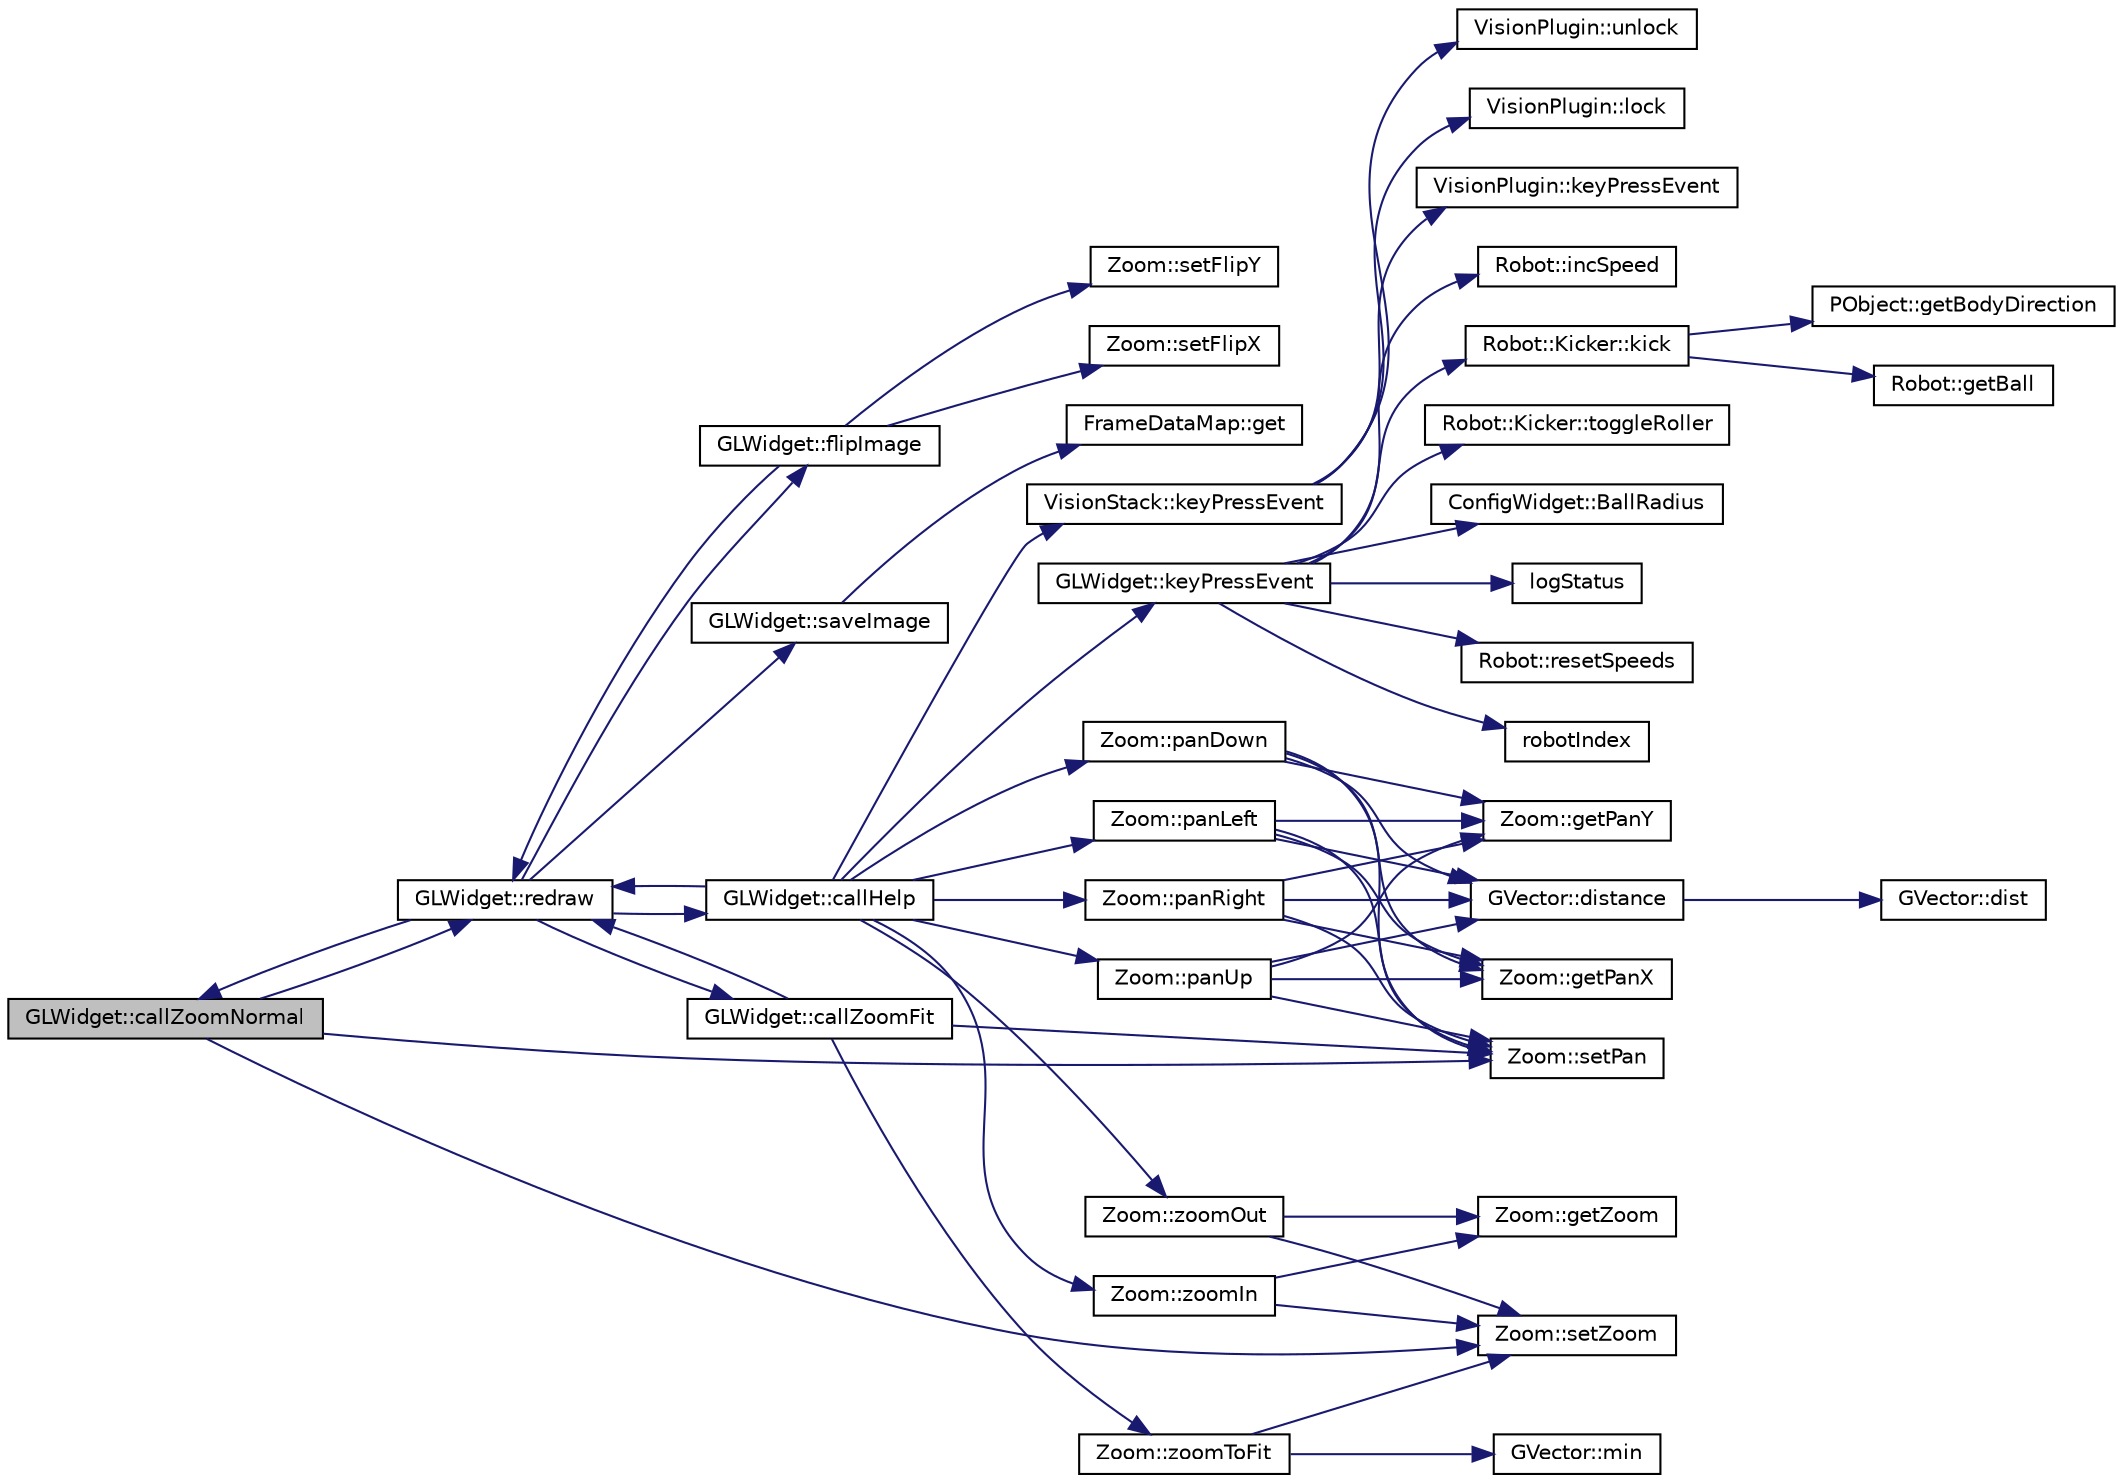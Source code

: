 digraph "GLWidget::callZoomNormal"
{
 // INTERACTIVE_SVG=YES
  edge [fontname="Helvetica",fontsize="10",labelfontname="Helvetica",labelfontsize="10"];
  node [fontname="Helvetica",fontsize="10",shape=record];
  rankdir="LR";
  Node1 [label="GLWidget::callZoomNormal",height=0.2,width=0.4,color="black", fillcolor="grey75", style="filled", fontcolor="black"];
  Node1 -> Node2 [color="midnightblue",fontsize="10",style="solid",fontname="Helvetica"];
  Node2 [label="GLWidget::redraw",height=0.2,width=0.4,color="black", fillcolor="white", style="filled",URL="$da/d10/class_g_l_widget.html#a3c2a15e2dc8d00d66892a5419b95c740"];
  Node2 -> Node3 [color="midnightblue",fontsize="10",style="solid",fontname="Helvetica"];
  Node3 [label="GLWidget::flipImage",height=0.2,width=0.4,color="black", fillcolor="white", style="filled",URL="$da/d10/class_g_l_widget.html#aea03d21ab69dc3c2d7ad085c72fa7911"];
  Node3 -> Node4 [color="midnightblue",fontsize="10",style="solid",fontname="Helvetica"];
  Node4 [label="Zoom::setFlipX",height=0.2,width=0.4,color="black", fillcolor="white", style="filled",URL="$d0/dd2/class_zoom.html#ae49316c794d7721ff8b2abc17262b735"];
  Node3 -> Node5 [color="midnightblue",fontsize="10",style="solid",fontname="Helvetica"];
  Node5 [label="Zoom::setFlipY",height=0.2,width=0.4,color="black", fillcolor="white", style="filled",URL="$d0/dd2/class_zoom.html#abe9331f32b9846e2f95381660bbe793e"];
  Node3 -> Node2 [color="midnightblue",fontsize="10",style="solid",fontname="Helvetica"];
  Node2 -> Node1 [color="midnightblue",fontsize="10",style="solid",fontname="Helvetica"];
  Node2 -> Node6 [color="midnightblue",fontsize="10",style="solid",fontname="Helvetica"];
  Node6 [label="GLWidget::callZoomFit",height=0.2,width=0.4,color="black", fillcolor="white", style="filled",URL="$da/d10/class_g_l_widget.html#a0a19fee8dd3793786b5aa32f6febc41f"];
  Node6 -> Node2 [color="midnightblue",fontsize="10",style="solid",fontname="Helvetica"];
  Node6 -> Node7 [color="midnightblue",fontsize="10",style="solid",fontname="Helvetica"];
  Node7 [label="Zoom::setPan",height=0.2,width=0.4,color="black", fillcolor="white", style="filled",URL="$d0/dd2/class_zoom.html#aa38f9217c3d27057ce2d8fdfbc9107a0"];
  Node6 -> Node8 [color="midnightblue",fontsize="10",style="solid",fontname="Helvetica"];
  Node8 [label="Zoom::zoomToFit",height=0.2,width=0.4,color="black", fillcolor="white", style="filled",URL="$d0/dd2/class_zoom.html#a1eca87f7d713bf00d51c2773448be650"];
  Node8 -> Node9 [color="midnightblue",fontsize="10",style="solid",fontname="Helvetica"];
  Node9 [label="Zoom::setZoom",height=0.2,width=0.4,color="black", fillcolor="white", style="filled",URL="$d0/dd2/class_zoom.html#ab9a54366d5187d1559b815601431acd8"];
  Node8 -> Node10 [color="midnightblue",fontsize="10",style="solid",fontname="Helvetica"];
  Node10 [label="GVector::min",height=0.2,width=0.4,color="black", fillcolor="white", style="filled",URL="$d5/da9/namespace_g_vector.html#a79b77964e0a1ea74cc1ca2048991fb73"];
  Node2 -> Node11 [color="midnightblue",fontsize="10",style="solid",fontname="Helvetica"];
  Node11 [label="GLWidget::callHelp",height=0.2,width=0.4,color="black", fillcolor="white", style="filled",URL="$da/d10/class_g_l_widget.html#a7fd6e2670f26ea0d6c2b45e0c5a4a5c0"];
  Node11 -> Node12 [color="midnightblue",fontsize="10",style="solid",fontname="Helvetica"];
  Node12 [label="VisionStack::keyPressEvent",height=0.2,width=0.4,color="black", fillcolor="white", style="filled",URL="$d4/db3/class_vision_stack.html#acfb8735467c31cfa0a0a82d51317b389"];
  Node12 -> Node13 [color="midnightblue",fontsize="10",style="solid",fontname="Helvetica"];
  Node13 [label="VisionPlugin::lock",height=0.2,width=0.4,color="black", fillcolor="white", style="filled",URL="$d8/d1e/class_vision_plugin.html#aa2c1e8154280af786e0a683fc2dacd48"];
  Node12 -> Node14 [color="midnightblue",fontsize="10",style="solid",fontname="Helvetica"];
  Node14 [label="VisionPlugin::keyPressEvent",height=0.2,width=0.4,color="black", fillcolor="white", style="filled",URL="$d8/d1e/class_vision_plugin.html#a60f2f54618f1f8b2831f6ba07f75187b"];
  Node12 -> Node15 [color="midnightblue",fontsize="10",style="solid",fontname="Helvetica"];
  Node15 [label="VisionPlugin::unlock",height=0.2,width=0.4,color="black", fillcolor="white", style="filled",URL="$d8/d1e/class_vision_plugin.html#aad346bc1f6d4ea4930df2f07b9eed6d8"];
  Node11 -> Node16 [color="midnightblue",fontsize="10",style="solid",fontname="Helvetica"];
  Node16 [label="GLWidget::keyPressEvent",height=0.2,width=0.4,color="black", fillcolor="white", style="filled",URL="$da/d10/class_g_l_widget.html#a43dfdc9164dfacb939a173e725651fa9"];
  Node16 -> Node17 [color="midnightblue",fontsize="10",style="solid",fontname="Helvetica"];
  Node17 [label="robotIndex",height=0.2,width=0.4,color="black", fillcolor="white", style="filled",URL="$d4/d4c/sslworld_8h.html#adc28e5d519f95cbce6aed7c31e2053a0"];
  Node16 -> Node18 [color="midnightblue",fontsize="10",style="solid",fontname="Helvetica"];
  Node18 [label="Robot::incSpeed",height=0.2,width=0.4,color="black", fillcolor="white", style="filled",URL="$d4/d84/class_robot.html#afd107984faadc63c0fecc8f3b193dc19"];
  Node16 -> Node19 [color="midnightblue",fontsize="10",style="solid",fontname="Helvetica"];
  Node19 [label="Robot::Kicker::kick",height=0.2,width=0.4,color="black", fillcolor="white", style="filled",URL="$d0/df4/class_robot_1_1_kicker.html#af03e999b46423654071e685628acef8a"];
  Node19 -> Node20 [color="midnightblue",fontsize="10",style="solid",fontname="Helvetica"];
  Node20 [label="PObject::getBodyDirection",height=0.2,width=0.4,color="black", fillcolor="white", style="filled",URL="$d1/d18/class_p_object.html#af2a0c45a02b9bfcfca0d9bb982d90a2d"];
  Node19 -> Node21 [color="midnightblue",fontsize="10",style="solid",fontname="Helvetica"];
  Node21 [label="Robot::getBall",height=0.2,width=0.4,color="black", fillcolor="white", style="filled",URL="$d4/d84/class_robot.html#a8ca7b39845a8917ae3b1fd1cf2691f4a"];
  Node16 -> Node22 [color="midnightblue",fontsize="10",style="solid",fontname="Helvetica"];
  Node22 [label="Robot::Kicker::toggleRoller",height=0.2,width=0.4,color="black", fillcolor="white", style="filled",URL="$d0/df4/class_robot_1_1_kicker.html#aab0d71cecc0703d3544236cc413d2a49"];
  Node16 -> Node23 [color="midnightblue",fontsize="10",style="solid",fontname="Helvetica"];
  Node23 [label="ConfigWidget::BallRadius",height=0.2,width=0.4,color="black", fillcolor="white", style="filled",URL="$d6/d55/class_config_widget.html#a2d8b917b9aaad10df48dc4afb3fc497d"];
  Node16 -> Node24 [color="midnightblue",fontsize="10",style="solid",fontname="Helvetica"];
  Node24 [label="logStatus",height=0.2,width=0.4,color="black", fillcolor="white", style="filled",URL="$d1/d8c/logger_8h.html#a99568d93d99c357f22a3f8b10dd836bb"];
  Node16 -> Node25 [color="midnightblue",fontsize="10",style="solid",fontname="Helvetica"];
  Node25 [label="Robot::resetSpeeds",height=0.2,width=0.4,color="black", fillcolor="white", style="filled",URL="$d4/d84/class_robot.html#a660544998a477896c1c7be8d97ae65e5"];
  Node11 -> Node26 [color="midnightblue",fontsize="10",style="solid",fontname="Helvetica"];
  Node26 [label="Zoom::panDown",height=0.2,width=0.4,color="black", fillcolor="white", style="filled",URL="$d0/dd2/class_zoom.html#a9053d91d3562f5671c5cff9522eb7d60"];
  Node26 -> Node7 [color="midnightblue",fontsize="10",style="solid",fontname="Helvetica"];
  Node26 -> Node27 [color="midnightblue",fontsize="10",style="solid",fontname="Helvetica"];
  Node27 [label="Zoom::getPanX",height=0.2,width=0.4,color="black", fillcolor="white", style="filled",URL="$d0/dd2/class_zoom.html#adf083b3646861c2cc43a516398a07bb3"];
  Node26 -> Node28 [color="midnightblue",fontsize="10",style="solid",fontname="Helvetica"];
  Node28 [label="Zoom::getPanY",height=0.2,width=0.4,color="black", fillcolor="white", style="filled",URL="$d0/dd2/class_zoom.html#a254ff3fcb8fadd89b222c4d8e1e73ef2"];
  Node26 -> Node29 [color="midnightblue",fontsize="10",style="solid",fontname="Helvetica"];
  Node29 [label="GVector::distance",height=0.2,width=0.4,color="black", fillcolor="white", style="filled",URL="$d5/da9/namespace_g_vector.html#af5b98c588be57ac262e4d3b021f01bc3"];
  Node29 -> Node30 [color="midnightblue",fontsize="10",style="solid",fontname="Helvetica"];
  Node30 [label="GVector::dist",height=0.2,width=0.4,color="black", fillcolor="white", style="filled",URL="$d5/da9/namespace_g_vector.html#ab4c4f9f2d8f1f0fc9e71585f43c9df8f"];
  Node11 -> Node31 [color="midnightblue",fontsize="10",style="solid",fontname="Helvetica"];
  Node31 [label="Zoom::panLeft",height=0.2,width=0.4,color="black", fillcolor="white", style="filled",URL="$d0/dd2/class_zoom.html#a8de989a6698a2d7b46a79c9697d12870"];
  Node31 -> Node7 [color="midnightblue",fontsize="10",style="solid",fontname="Helvetica"];
  Node31 -> Node27 [color="midnightblue",fontsize="10",style="solid",fontname="Helvetica"];
  Node31 -> Node29 [color="midnightblue",fontsize="10",style="solid",fontname="Helvetica"];
  Node31 -> Node28 [color="midnightblue",fontsize="10",style="solid",fontname="Helvetica"];
  Node11 -> Node32 [color="midnightblue",fontsize="10",style="solid",fontname="Helvetica"];
  Node32 [label="Zoom::panRight",height=0.2,width=0.4,color="black", fillcolor="white", style="filled",URL="$d0/dd2/class_zoom.html#aca679549bbc0c413f6b1ce4f8dd95ff6"];
  Node32 -> Node7 [color="midnightblue",fontsize="10",style="solid",fontname="Helvetica"];
  Node32 -> Node27 [color="midnightblue",fontsize="10",style="solid",fontname="Helvetica"];
  Node32 -> Node29 [color="midnightblue",fontsize="10",style="solid",fontname="Helvetica"];
  Node32 -> Node28 [color="midnightblue",fontsize="10",style="solid",fontname="Helvetica"];
  Node11 -> Node33 [color="midnightblue",fontsize="10",style="solid",fontname="Helvetica"];
  Node33 [label="Zoom::panUp",height=0.2,width=0.4,color="black", fillcolor="white", style="filled",URL="$d0/dd2/class_zoom.html#a2729faf2de0e0d301998b2f3eab6608e"];
  Node33 -> Node7 [color="midnightblue",fontsize="10",style="solid",fontname="Helvetica"];
  Node33 -> Node27 [color="midnightblue",fontsize="10",style="solid",fontname="Helvetica"];
  Node33 -> Node28 [color="midnightblue",fontsize="10",style="solid",fontname="Helvetica"];
  Node33 -> Node29 [color="midnightblue",fontsize="10",style="solid",fontname="Helvetica"];
  Node11 -> Node2 [color="midnightblue",fontsize="10",style="solid",fontname="Helvetica"];
  Node11 -> Node34 [color="midnightblue",fontsize="10",style="solid",fontname="Helvetica"];
  Node34 [label="Zoom::zoomIn",height=0.2,width=0.4,color="black", fillcolor="white", style="filled",URL="$d0/dd2/class_zoom.html#a3d46e7972aa770d2d51bbffce3312dc7"];
  Node34 -> Node9 [color="midnightblue",fontsize="10",style="solid",fontname="Helvetica"];
  Node34 -> Node35 [color="midnightblue",fontsize="10",style="solid",fontname="Helvetica"];
  Node35 [label="Zoom::getZoom",height=0.2,width=0.4,color="black", fillcolor="white", style="filled",URL="$d0/dd2/class_zoom.html#a91cb38928e897d562cc0b961ec12f643"];
  Node11 -> Node36 [color="midnightblue",fontsize="10",style="solid",fontname="Helvetica"];
  Node36 [label="Zoom::zoomOut",height=0.2,width=0.4,color="black", fillcolor="white", style="filled",URL="$d0/dd2/class_zoom.html#aaa05cff11ec4455d4007070d3dcdca99"];
  Node36 -> Node9 [color="midnightblue",fontsize="10",style="solid",fontname="Helvetica"];
  Node36 -> Node35 [color="midnightblue",fontsize="10",style="solid",fontname="Helvetica"];
  Node2 -> Node37 [color="midnightblue",fontsize="10",style="solid",fontname="Helvetica"];
  Node37 [label="GLWidget::saveImage",height=0.2,width=0.4,color="black", fillcolor="white", style="filled",URL="$da/d10/class_g_l_widget.html#af120382415838b98dcea42479be68883"];
  Node37 -> Node38 [color="midnightblue",fontsize="10",style="solid",fontname="Helvetica"];
  Node38 [label="FrameDataMap::get",height=0.2,width=0.4,color="black", fillcolor="white", style="filled",URL="$db/d71/class_frame_data_map.html#afd413bf943754d195c11e868b49dd974"];
  Node1 -> Node7 [color="midnightblue",fontsize="10",style="solid",fontname="Helvetica"];
  Node1 -> Node9 [color="midnightblue",fontsize="10",style="solid",fontname="Helvetica"];
}

